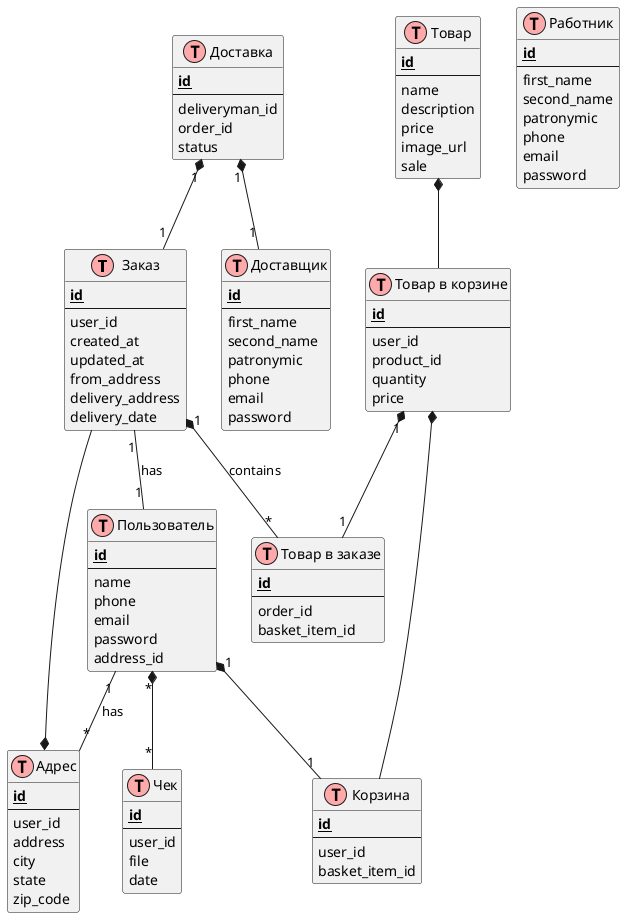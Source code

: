 
@startuml
!define Table(name,desc) class name as "desc" << (T,#FFAAAA) >>
!define PK(x) <b><u>x</u></b>
hide methods
hide stereotypes

Table(Order, "Заказ") {
  PK(id) 
  --
  user_id
  created_at 
  updated_at 
  from_address
  delivery_address 
  delivery_date
}

Table(BasketItem, "Товар в корзине") {
  PK(id) 
  --
  user_id
  product_id
  quantity 
  price
}

Table(OrderItem, "Товар в заказе") {
  PK(id) 
  --
  order_id
  basket_item_id
}

Table(Product, "Товар") {
  PK(id) 
  --
  name 
  description 
  price 
  image_url 
  sale
}

Table(Basket, "Корзина") {
  PK(id) 
  --
  user_id
  basket_item_id
}

Table(User, "Пользователь") {
  PK(id) 
  --
  name
  phone
  email 
  password
  address_id 
}

Table(Deleveryman, "Доставщик") {
  PK(id) 
  --
  first_name
  second_name
  patronymic
  phone
  email 
  password
}

Table(Worker, "Работник") {
  PK(id) 
  --
  first_name
  second_name
  patronymic
  phone
  email 
  password
}

Table(Address, "Адрес") {
  PK(id) 
  --
  user_id 
  address 
  city 
  state 
  zip_code 
}

Table(Сheque, "Чек") {
  PK(id) 
  --
  user_id
  file
  date
}

Table(Delivery, "Доставка") {
  PK(id) 
  --
  deliveryman_id
  order_id
  status
}

Delivery "1" *-- "1" Deleveryman
Delivery "1" *-- "1" Order
User "*" *-- "*" Сheque
Order "1" *-- "*" OrderItem : contains
BasketItem "1" *-- "1" OrderItem
Order "1" -- "1" User : has
User "1" -- "*" Address : has
Address *--  Order
User "1" *-- "1" Basket
BasketItem *-- Basket
Product *-- BasketItem

@enduml
